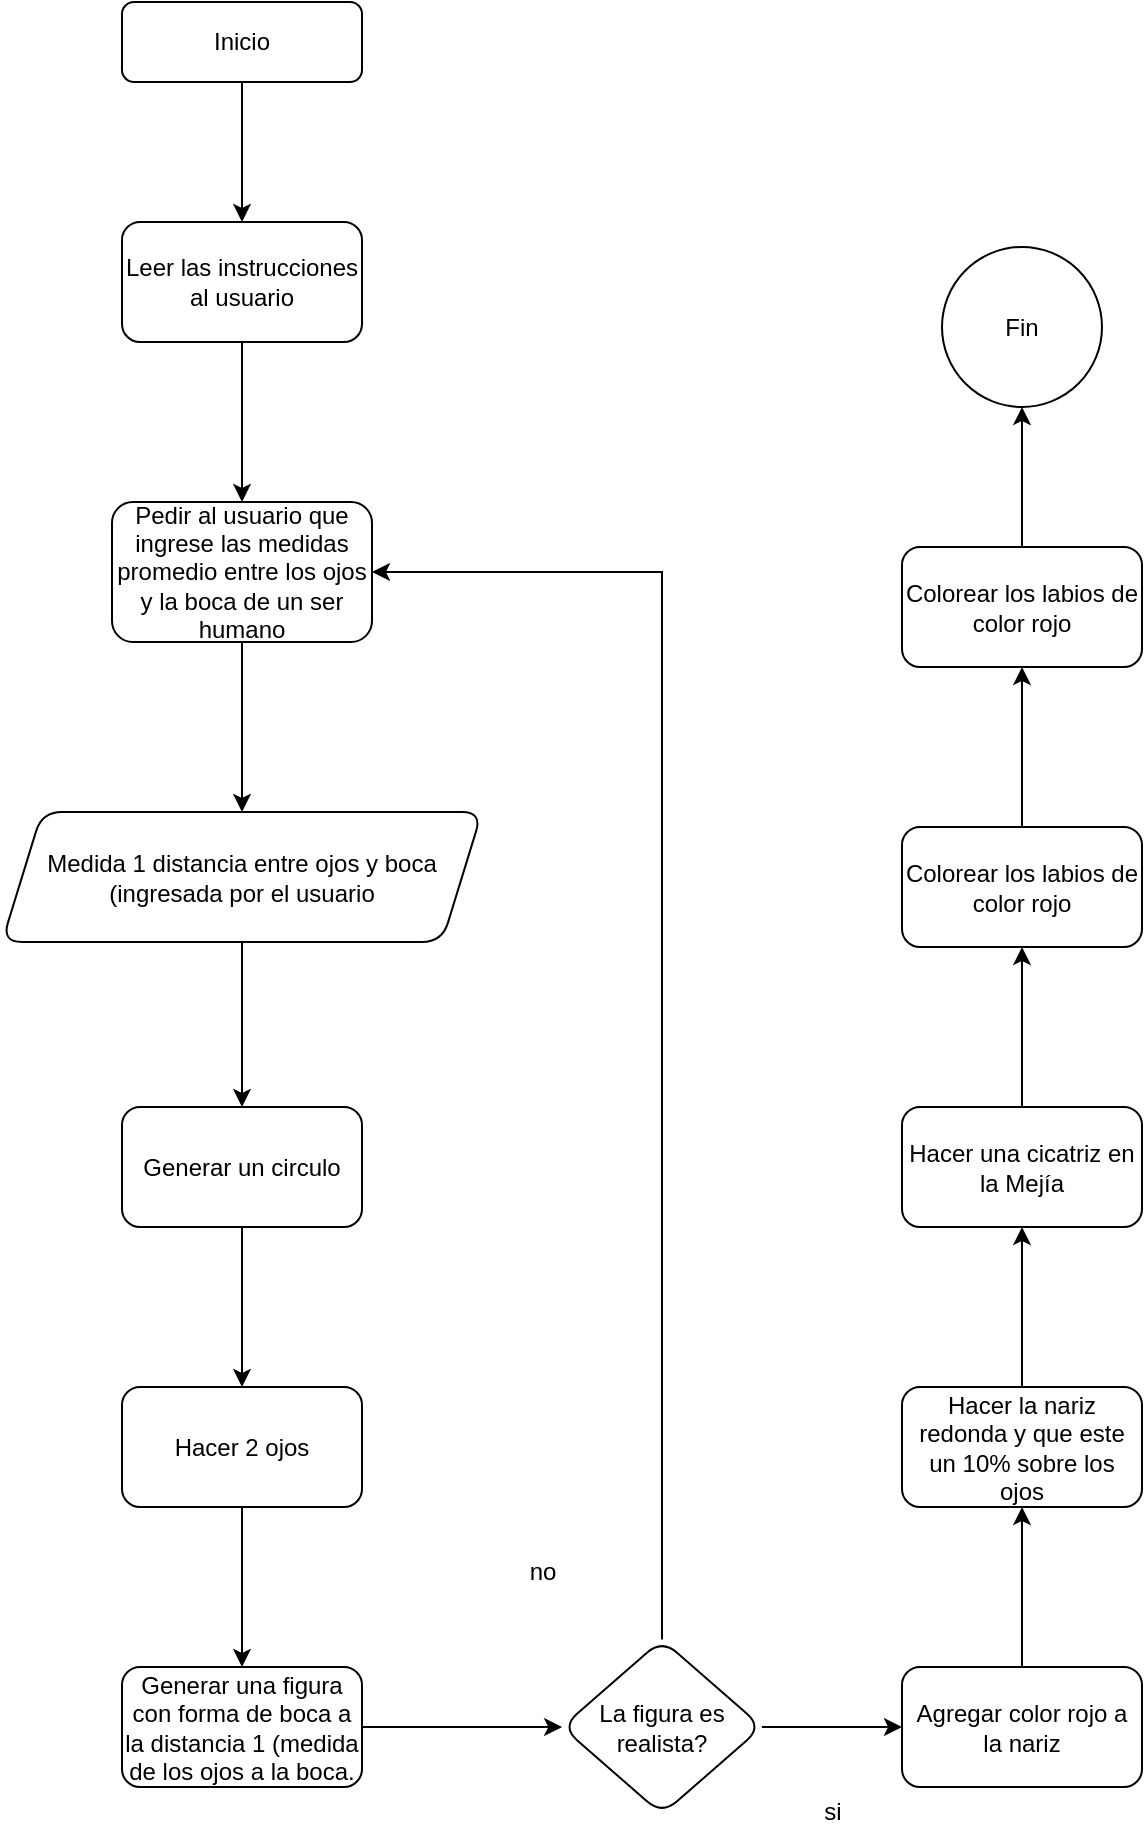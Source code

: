 <mxfile version="23.1.2" type="device">
  <diagram id="C5RBs43oDa-KdzZeNtuy" name="Page-1">
    <mxGraphModel dx="880" dy="460" grid="1" gridSize="10" guides="1" tooltips="1" connect="1" arrows="1" fold="1" page="1" pageScale="1" pageWidth="827" pageHeight="1169" math="0" shadow="0">
      <root>
        <mxCell id="WIyWlLk6GJQsqaUBKTNV-0" />
        <mxCell id="WIyWlLk6GJQsqaUBKTNV-1" parent="WIyWlLk6GJQsqaUBKTNV-0" />
        <mxCell id="uozinx0shXp-oK_-KLOc-1" value="" style="edgeStyle=orthogonalEdgeStyle;rounded=0;orthogonalLoop=1;jettySize=auto;html=1;" edge="1" parent="WIyWlLk6GJQsqaUBKTNV-1" source="WIyWlLk6GJQsqaUBKTNV-3" target="uozinx0shXp-oK_-KLOc-0">
          <mxGeometry relative="1" as="geometry" />
        </mxCell>
        <mxCell id="WIyWlLk6GJQsqaUBKTNV-3" value="Inicio" style="rounded=1;whiteSpace=wrap;html=1;fontSize=12;glass=0;strokeWidth=1;shadow=0;" parent="WIyWlLk6GJQsqaUBKTNV-1" vertex="1">
          <mxGeometry x="160" y="80" width="120" height="40" as="geometry" />
        </mxCell>
        <mxCell id="uozinx0shXp-oK_-KLOc-3" value="" style="edgeStyle=orthogonalEdgeStyle;rounded=0;orthogonalLoop=1;jettySize=auto;html=1;" edge="1" parent="WIyWlLk6GJQsqaUBKTNV-1" source="uozinx0shXp-oK_-KLOc-0" target="uozinx0shXp-oK_-KLOc-2">
          <mxGeometry relative="1" as="geometry" />
        </mxCell>
        <mxCell id="uozinx0shXp-oK_-KLOc-0" value="Leer las instrucciones al usuario" style="whiteSpace=wrap;html=1;rounded=1;glass=0;strokeWidth=1;shadow=0;movable=1;resizable=1;rotatable=1;deletable=1;editable=1;locked=0;connectable=1;" vertex="1" parent="WIyWlLk6GJQsqaUBKTNV-1">
          <mxGeometry x="160" y="190" width="120" height="60" as="geometry" />
        </mxCell>
        <mxCell id="uozinx0shXp-oK_-KLOc-7" value="" style="edgeStyle=orthogonalEdgeStyle;rounded=0;orthogonalLoop=1;jettySize=auto;html=1;" edge="1" parent="WIyWlLk6GJQsqaUBKTNV-1" source="uozinx0shXp-oK_-KLOc-2" target="uozinx0shXp-oK_-KLOc-6">
          <mxGeometry relative="1" as="geometry" />
        </mxCell>
        <mxCell id="uozinx0shXp-oK_-KLOc-2" value="Pedir al usuario que ingrese las medidas promedio entre los ojos y la boca de un ser humano" style="rounded=1;whiteSpace=wrap;html=1;glass=0;strokeWidth=1;shadow=0;" vertex="1" parent="WIyWlLk6GJQsqaUBKTNV-1">
          <mxGeometry x="155" y="330" width="130" height="70" as="geometry" />
        </mxCell>
        <mxCell id="uozinx0shXp-oK_-KLOc-9" value="" style="edgeStyle=orthogonalEdgeStyle;rounded=0;orthogonalLoop=1;jettySize=auto;html=1;" edge="1" parent="WIyWlLk6GJQsqaUBKTNV-1" source="uozinx0shXp-oK_-KLOc-6" target="uozinx0shXp-oK_-KLOc-8">
          <mxGeometry relative="1" as="geometry" />
        </mxCell>
        <mxCell id="uozinx0shXp-oK_-KLOc-6" value="Medida 1 distancia entre ojos y boca (ingresada por el usuario" style="shape=parallelogram;perimeter=parallelogramPerimeter;whiteSpace=wrap;html=1;fixedSize=1;rounded=1;glass=0;strokeWidth=1;shadow=0;" vertex="1" parent="WIyWlLk6GJQsqaUBKTNV-1">
          <mxGeometry x="100" y="485" width="240" height="65" as="geometry" />
        </mxCell>
        <mxCell id="uozinx0shXp-oK_-KLOc-11" value="" style="edgeStyle=orthogonalEdgeStyle;rounded=0;orthogonalLoop=1;jettySize=auto;html=1;" edge="1" parent="WIyWlLk6GJQsqaUBKTNV-1" source="uozinx0shXp-oK_-KLOc-8" target="uozinx0shXp-oK_-KLOc-10">
          <mxGeometry relative="1" as="geometry" />
        </mxCell>
        <mxCell id="uozinx0shXp-oK_-KLOc-8" value="Generar un circulo" style="whiteSpace=wrap;html=1;rounded=1;glass=0;strokeWidth=1;shadow=0;" vertex="1" parent="WIyWlLk6GJQsqaUBKTNV-1">
          <mxGeometry x="160" y="632.5" width="120" height="60" as="geometry" />
        </mxCell>
        <mxCell id="uozinx0shXp-oK_-KLOc-13" value="" style="edgeStyle=orthogonalEdgeStyle;rounded=0;orthogonalLoop=1;jettySize=auto;html=1;" edge="1" parent="WIyWlLk6GJQsqaUBKTNV-1" source="uozinx0shXp-oK_-KLOc-10" target="uozinx0shXp-oK_-KLOc-12">
          <mxGeometry relative="1" as="geometry" />
        </mxCell>
        <mxCell id="uozinx0shXp-oK_-KLOc-10" value="Hacer 2 ojos" style="whiteSpace=wrap;html=1;rounded=1;glass=0;strokeWidth=1;shadow=0;" vertex="1" parent="WIyWlLk6GJQsqaUBKTNV-1">
          <mxGeometry x="160" y="772.5" width="120" height="60" as="geometry" />
        </mxCell>
        <mxCell id="uozinx0shXp-oK_-KLOc-15" value="" style="edgeStyle=orthogonalEdgeStyle;rounded=0;orthogonalLoop=1;jettySize=auto;html=1;" edge="1" parent="WIyWlLk6GJQsqaUBKTNV-1" source="uozinx0shXp-oK_-KLOc-12" target="uozinx0shXp-oK_-KLOc-14">
          <mxGeometry relative="1" as="geometry" />
        </mxCell>
        <mxCell id="uozinx0shXp-oK_-KLOc-12" value="Generar una figura con forma de boca a la distancia 1 (medida de los ojos a la boca." style="whiteSpace=wrap;html=1;rounded=1;glass=0;strokeWidth=1;shadow=0;" vertex="1" parent="WIyWlLk6GJQsqaUBKTNV-1">
          <mxGeometry x="160" y="912.5" width="120" height="60" as="geometry" />
        </mxCell>
        <mxCell id="uozinx0shXp-oK_-KLOc-20" value="" style="edgeStyle=orthogonalEdgeStyle;rounded=0;orthogonalLoop=1;jettySize=auto;html=1;" edge="1" parent="WIyWlLk6GJQsqaUBKTNV-1" source="uozinx0shXp-oK_-KLOc-14" target="uozinx0shXp-oK_-KLOc-19">
          <mxGeometry relative="1" as="geometry" />
        </mxCell>
        <mxCell id="uozinx0shXp-oK_-KLOc-29" style="edgeStyle=orthogonalEdgeStyle;rounded=0;orthogonalLoop=1;jettySize=auto;html=1;" edge="1" parent="WIyWlLk6GJQsqaUBKTNV-1" source="uozinx0shXp-oK_-KLOc-14" target="uozinx0shXp-oK_-KLOc-2">
          <mxGeometry relative="1" as="geometry">
            <Array as="points">
              <mxPoint x="430" y="365" />
            </Array>
          </mxGeometry>
        </mxCell>
        <mxCell id="uozinx0shXp-oK_-KLOc-14" value="La figura es realista?" style="rhombus;whiteSpace=wrap;html=1;rounded=1;glass=0;strokeWidth=1;shadow=0;" vertex="1" parent="WIyWlLk6GJQsqaUBKTNV-1">
          <mxGeometry x="380" y="898.75" width="100" height="87.5" as="geometry" />
        </mxCell>
        <mxCell id="uozinx0shXp-oK_-KLOc-16" value="si" style="text;html=1;align=center;verticalAlign=middle;resizable=0;points=[];autosize=1;strokeColor=none;fillColor=none;" vertex="1" parent="WIyWlLk6GJQsqaUBKTNV-1">
          <mxGeometry x="500" y="970" width="30" height="30" as="geometry" />
        </mxCell>
        <mxCell id="uozinx0shXp-oK_-KLOc-17" value="no" style="text;html=1;align=center;verticalAlign=middle;resizable=0;points=[];autosize=1;strokeColor=none;fillColor=none;" vertex="1" parent="WIyWlLk6GJQsqaUBKTNV-1">
          <mxGeometry x="350" y="850" width="40" height="30" as="geometry" />
        </mxCell>
        <mxCell id="uozinx0shXp-oK_-KLOc-22" value="" style="edgeStyle=orthogonalEdgeStyle;rounded=0;orthogonalLoop=1;jettySize=auto;html=1;" edge="1" parent="WIyWlLk6GJQsqaUBKTNV-1" source="uozinx0shXp-oK_-KLOc-19" target="uozinx0shXp-oK_-KLOc-21">
          <mxGeometry relative="1" as="geometry" />
        </mxCell>
        <mxCell id="uozinx0shXp-oK_-KLOc-19" value="Agregar color rojo a la nariz" style="whiteSpace=wrap;html=1;rounded=1;glass=0;strokeWidth=1;shadow=0;" vertex="1" parent="WIyWlLk6GJQsqaUBKTNV-1">
          <mxGeometry x="550" y="912.5" width="120" height="60" as="geometry" />
        </mxCell>
        <mxCell id="uozinx0shXp-oK_-KLOc-24" value="" style="edgeStyle=orthogonalEdgeStyle;rounded=0;orthogonalLoop=1;jettySize=auto;html=1;" edge="1" parent="WIyWlLk6GJQsqaUBKTNV-1" source="uozinx0shXp-oK_-KLOc-21" target="uozinx0shXp-oK_-KLOc-23">
          <mxGeometry relative="1" as="geometry" />
        </mxCell>
        <mxCell id="uozinx0shXp-oK_-KLOc-21" value="Hacer la nariz redonda y que este un 10% sobre los ojos" style="whiteSpace=wrap;html=1;rounded=1;glass=0;strokeWidth=1;shadow=0;" vertex="1" parent="WIyWlLk6GJQsqaUBKTNV-1">
          <mxGeometry x="550" y="772.5" width="120" height="60" as="geometry" />
        </mxCell>
        <mxCell id="uozinx0shXp-oK_-KLOc-26" value="" style="edgeStyle=orthogonalEdgeStyle;rounded=0;orthogonalLoop=1;jettySize=auto;html=1;" edge="1" parent="WIyWlLk6GJQsqaUBKTNV-1" source="uozinx0shXp-oK_-KLOc-23" target="uozinx0shXp-oK_-KLOc-25">
          <mxGeometry relative="1" as="geometry" />
        </mxCell>
        <mxCell id="uozinx0shXp-oK_-KLOc-23" value="Hacer una cicatriz en la Mejía" style="whiteSpace=wrap;html=1;rounded=1;glass=0;strokeWidth=1;shadow=0;" vertex="1" parent="WIyWlLk6GJQsqaUBKTNV-1">
          <mxGeometry x="550" y="632.5" width="120" height="60" as="geometry" />
        </mxCell>
        <mxCell id="uozinx0shXp-oK_-KLOc-28" value="" style="edgeStyle=orthogonalEdgeStyle;rounded=0;orthogonalLoop=1;jettySize=auto;html=1;" edge="1" parent="WIyWlLk6GJQsqaUBKTNV-1" source="uozinx0shXp-oK_-KLOc-25" target="uozinx0shXp-oK_-KLOc-27">
          <mxGeometry relative="1" as="geometry" />
        </mxCell>
        <mxCell id="uozinx0shXp-oK_-KLOc-25" value="Colorear los labios de color rojo" style="whiteSpace=wrap;html=1;rounded=1;glass=0;strokeWidth=1;shadow=0;" vertex="1" parent="WIyWlLk6GJQsqaUBKTNV-1">
          <mxGeometry x="550" y="492.5" width="120" height="60" as="geometry" />
        </mxCell>
        <mxCell id="uozinx0shXp-oK_-KLOc-31" value="" style="edgeStyle=orthogonalEdgeStyle;rounded=0;orthogonalLoop=1;jettySize=auto;html=1;" edge="1" parent="WIyWlLk6GJQsqaUBKTNV-1" source="uozinx0shXp-oK_-KLOc-27" target="uozinx0shXp-oK_-KLOc-30">
          <mxGeometry relative="1" as="geometry" />
        </mxCell>
        <mxCell id="uozinx0shXp-oK_-KLOc-27" value="Colorear los labios de color rojo" style="whiteSpace=wrap;html=1;rounded=1;glass=0;strokeWidth=1;shadow=0;" vertex="1" parent="WIyWlLk6GJQsqaUBKTNV-1">
          <mxGeometry x="550" y="352.5" width="120" height="60" as="geometry" />
        </mxCell>
        <mxCell id="uozinx0shXp-oK_-KLOc-30" value="Fin" style="ellipse;whiteSpace=wrap;html=1;rounded=1;glass=0;strokeWidth=1;shadow=0;" vertex="1" parent="WIyWlLk6GJQsqaUBKTNV-1">
          <mxGeometry x="570" y="202.5" width="80" height="80" as="geometry" />
        </mxCell>
      </root>
    </mxGraphModel>
  </diagram>
</mxfile>
